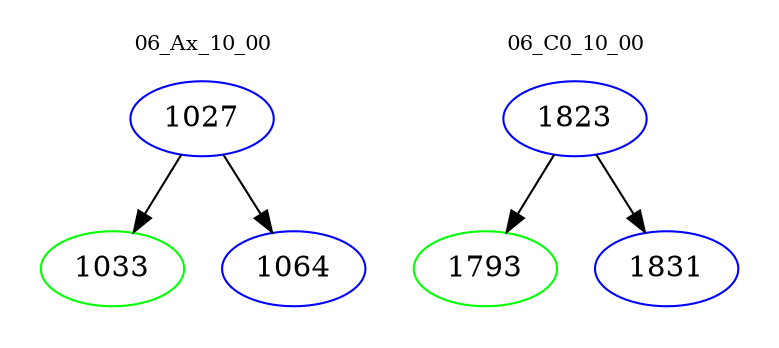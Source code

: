 digraph{
subgraph cluster_0 {
color = white
label = "06_Ax_10_00";
fontsize=10;
T0_1027 [label="1027", color="blue"]
T0_1027 -> T0_1033 [color="black"]
T0_1033 [label="1033", color="green"]
T0_1027 -> T0_1064 [color="black"]
T0_1064 [label="1064", color="blue"]
}
subgraph cluster_1 {
color = white
label = "06_C0_10_00";
fontsize=10;
T1_1823 [label="1823", color="blue"]
T1_1823 -> T1_1793 [color="black"]
T1_1793 [label="1793", color="green"]
T1_1823 -> T1_1831 [color="black"]
T1_1831 [label="1831", color="blue"]
}
}

